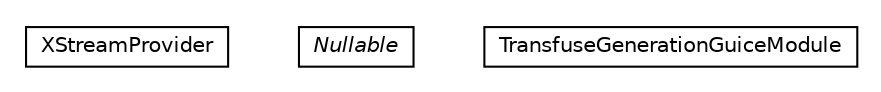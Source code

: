 #!/usr/local/bin/dot
#
# Class diagram 
# Generated by UMLGraph version 5.1 (http://www.umlgraph.org/)
#

digraph G {
	edge [fontname="Helvetica",fontsize=10,labelfontname="Helvetica",labelfontsize=10];
	node [fontname="Helvetica",fontsize=10,shape=plaintext];
	nodesep=0.25;
	ranksep=0.5;
	// org.androidtransfuse.config.XStreamProvider
	c0 [label=<<table title="org.androidtransfuse.config.XStreamProvider" border="0" cellborder="1" cellspacing="0" cellpadding="2" port="p" href="./XStreamProvider.html">
		<tr><td><table border="0" cellspacing="0" cellpadding="1">
<tr><td align="center" balign="center"> XStreamProvider </td></tr>
		</table></td></tr>
		</table>>, fontname="Helvetica", fontcolor="black", fontsize=10.0];
	// org.androidtransfuse.config.Nullable
	c1 [label=<<table title="org.androidtransfuse.config.Nullable" border="0" cellborder="1" cellspacing="0" cellpadding="2" port="p" href="./Nullable.html">
		<tr><td><table border="0" cellspacing="0" cellpadding="1">
<tr><td align="center" balign="center"><font face="Helvetica-Oblique"> Nullable </font></td></tr>
		</table></td></tr>
		</table>>, fontname="Helvetica", fontcolor="black", fontsize=10.0];
	// org.androidtransfuse.config.TransfuseGenerationGuiceModule
	c2 [label=<<table title="org.androidtransfuse.config.TransfuseGenerationGuiceModule" border="0" cellborder="1" cellspacing="0" cellpadding="2" port="p" href="./TransfuseGenerationGuiceModule.html">
		<tr><td><table border="0" cellspacing="0" cellpadding="1">
<tr><td align="center" balign="center"> TransfuseGenerationGuiceModule </td></tr>
		</table></td></tr>
		</table>>, fontname="Helvetica", fontcolor="black", fontsize=10.0];
}


